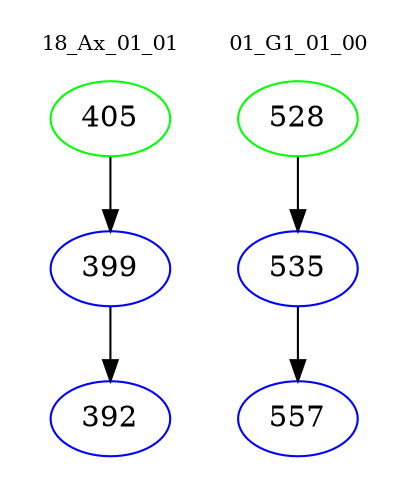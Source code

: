 digraph{
subgraph cluster_0 {
color = white
label = "18_Ax_01_01";
fontsize=10;
T0_405 [label="405", color="green"]
T0_405 -> T0_399 [color="black"]
T0_399 [label="399", color="blue"]
T0_399 -> T0_392 [color="black"]
T0_392 [label="392", color="blue"]
}
subgraph cluster_1 {
color = white
label = "01_G1_01_00";
fontsize=10;
T1_528 [label="528", color="green"]
T1_528 -> T1_535 [color="black"]
T1_535 [label="535", color="blue"]
T1_535 -> T1_557 [color="black"]
T1_557 [label="557", color="blue"]
}
}
